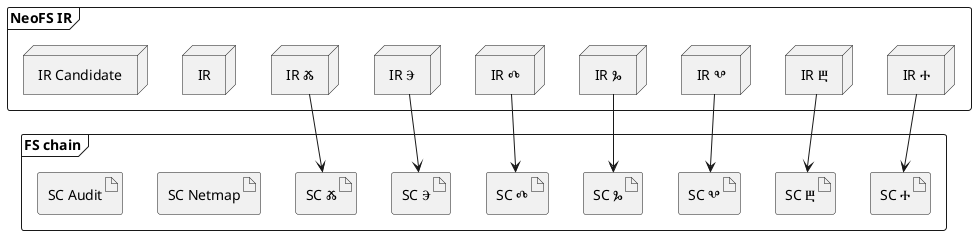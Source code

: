 @startuml

frame "NeoFS IR" {
node "IR Ⰰ" as IRAz
node "IR Ⰱ" as IRBuky
node "IR Ⰲ" as IRVedi
node "IR Ⰳ" as IRGlagoli
node "IR Ⰴ" as IRDobro
node "IR Ⰵ" as IRYest
node "IR Ⰶ" as IRZhivete

node "IR" as IR

node "IR Candidate" as IRCN

}

frame "FS chain" {
artifact "SC Ⰰ" as SCAz
artifact "SC Ⰱ" as SCBuky
artifact "SC Ⰲ" as SCVedi
artifact "SC Ⰳ" as SCGlagoli
artifact "SC Ⰴ" as SCDobro
artifact "SC Ⰵ" as SCYest
artifact "SC Ⰶ" as SCZhivete

artifact "SC Netmap" as NetmapSC
artifact "SC Audit" as AuditSC
}

'Links and relations

IRAz -->        SCAz
IRBuky -->      SCBuky
IRVedi -->      SCVedi
IRGlagoli -->   SCGlagoli
IRDobro -->     SCDobro
IRYest -->      SCYest
IRZhivete -->   SCZhivete
@enduml
